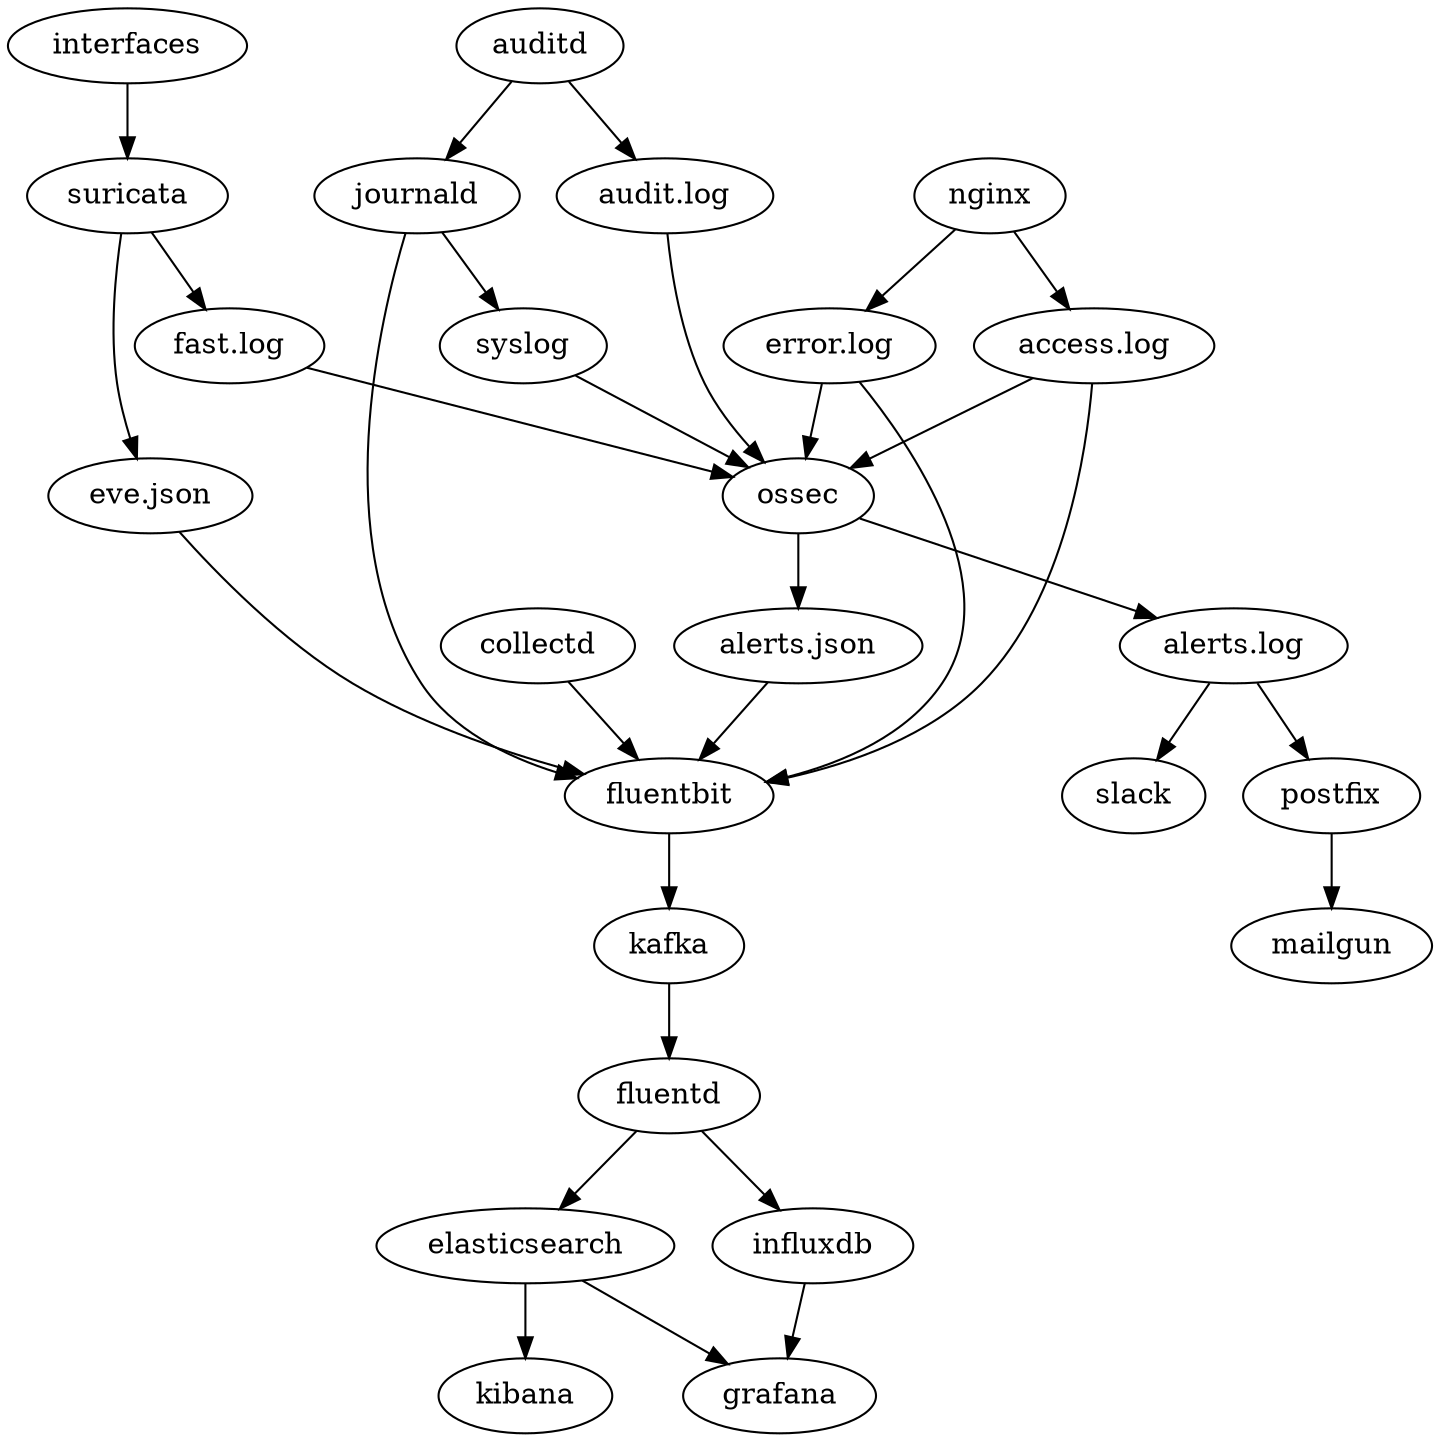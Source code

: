 digraph system {

    ## System Monitoring
    "collectd" -> "fluentbit"

    ## Suricata pieces
    "interfaces" -> "suricata"
    "suricata" -> "eve.json"
    "suricata" -> "fast.log"
    "eve.json" -> "fluentbit"
    "fast.log" -> "ossec"

    ## Nginx pieces
    "nginx" -> "access.log"
    "access.log" -> "fluentbit"
    "error.log" -> "fluentbit"
    "nginx" -> "error.log"
    "access.log" -> "ossec"
    "error.log" -> "ossec"

    ## Audit logs
    "auditd" -> "journald"
    "auditd" -> "audit.log"
    "audit.log" -> "ossec"
    "journald" -> "fluentbit"

    ## Syslog
    "journald" -> "syslog"
    "syslog" -> "ossec"

    ## Ossec outputs to the alert streams
    "ossec" -> "alerts.json"
    "ossec" -> "alerts.log"
    "alerts.log" -> "slack"
    "alerts.log" -> "postfix"
    "postfix" -> "mailgun"
    "alerts.json" -> "fluentbit"

    ## The backend, typically a docker box
    "fluentbit" -> "kafka"
    "kafka" -> "fluentd"
    "fluentd" -> "elasticsearch"
    "fluentd" -> "influxdb"
    "elasticsearch" -> "kibana"
    "elasticsearch" -> "grafana"
    "influxdb" -> "grafana"
}